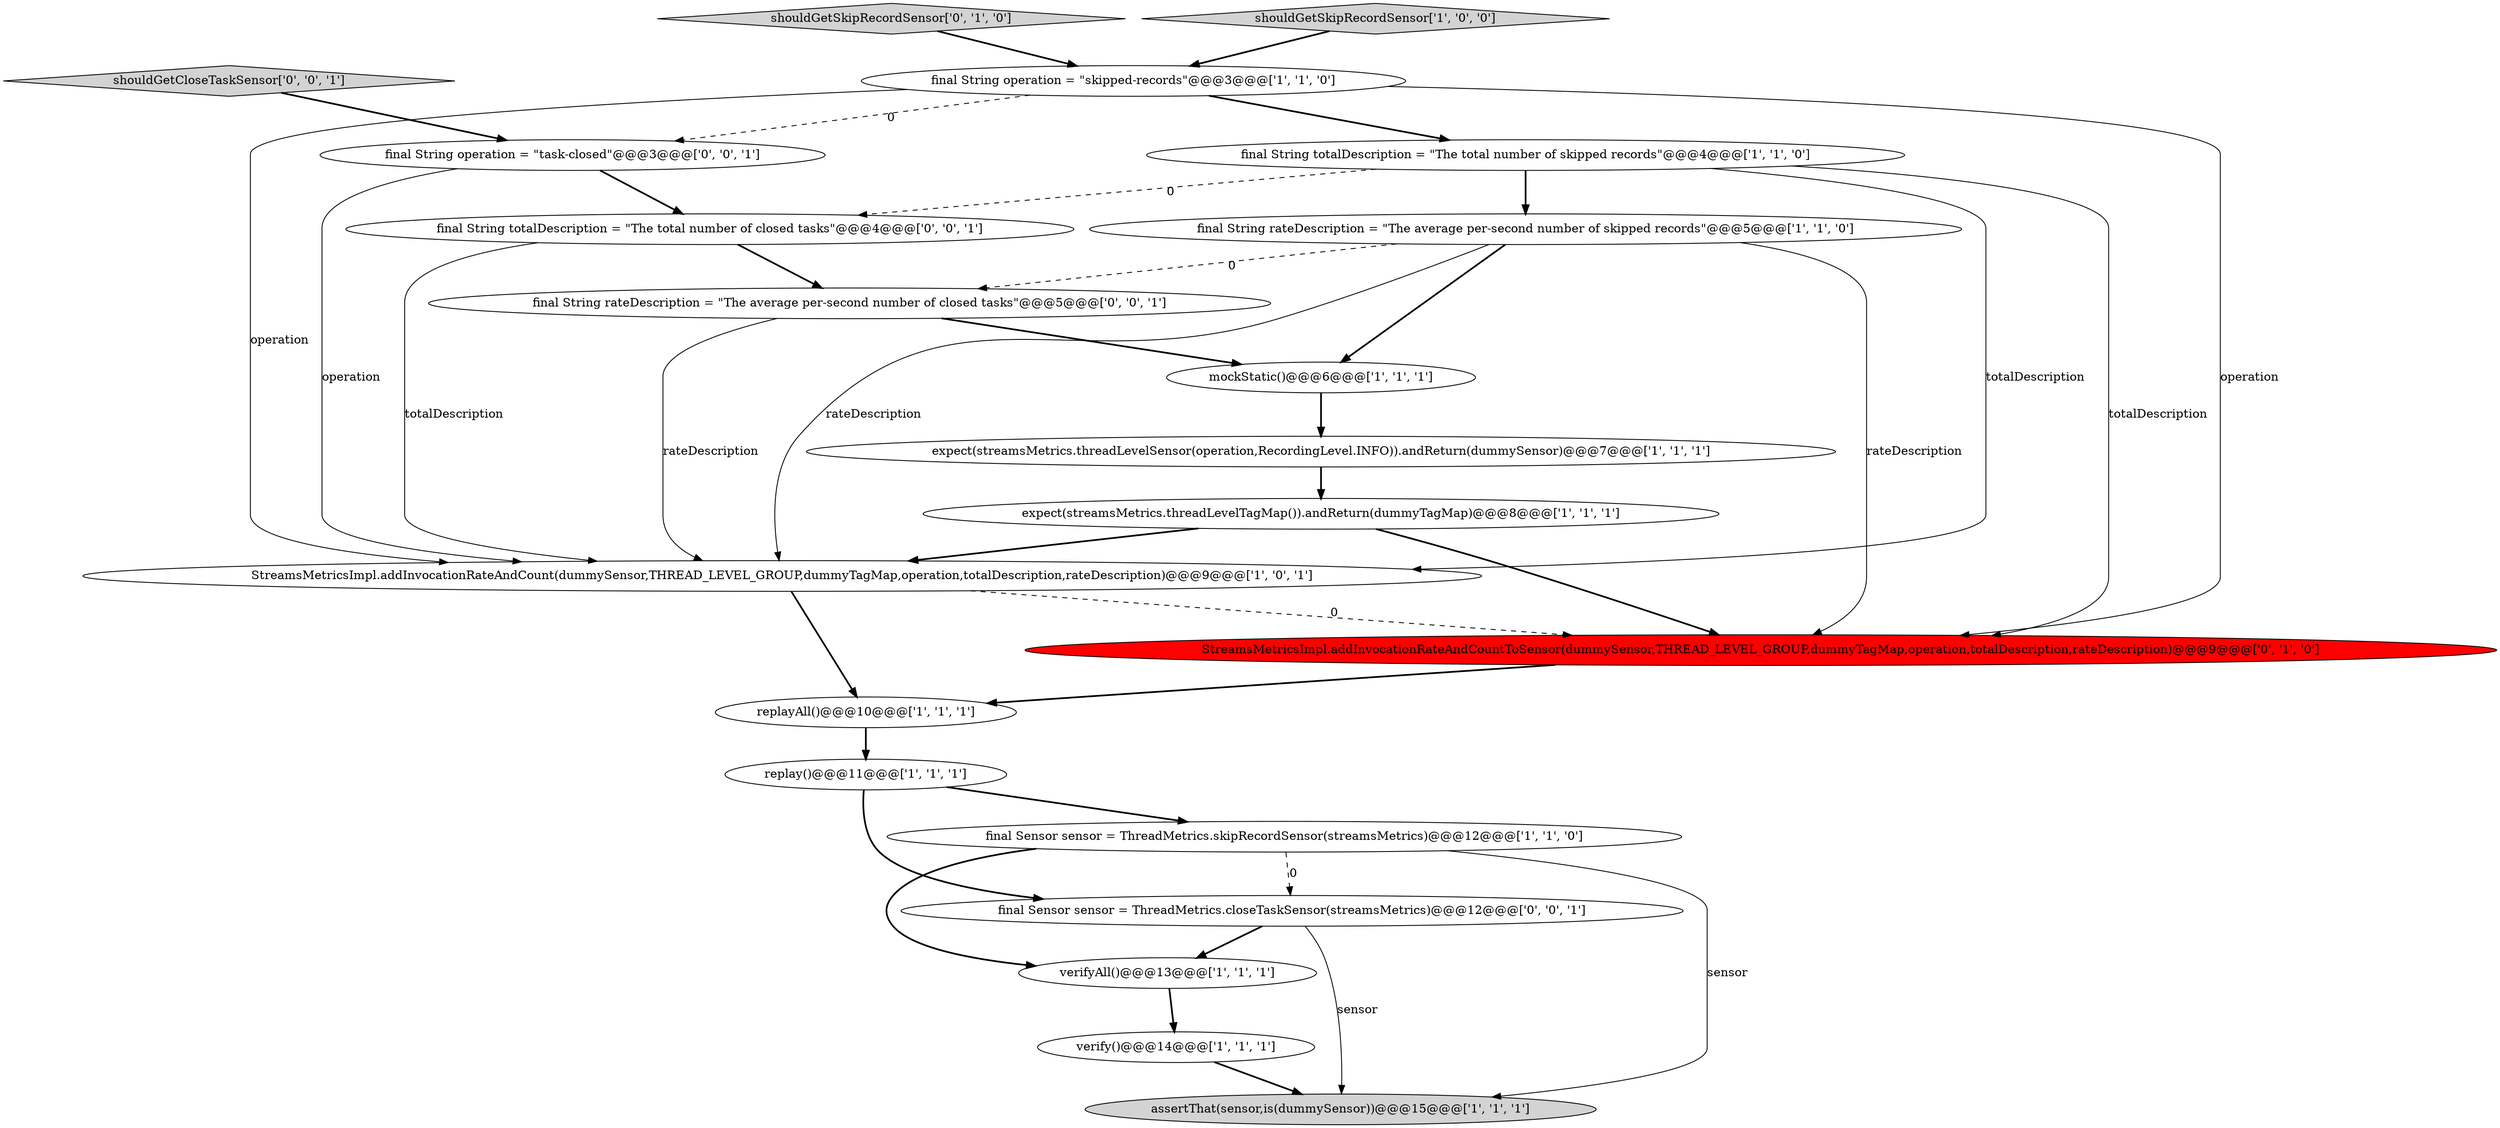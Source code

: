 digraph {
0 [style = filled, label = "final String rateDescription = \"The average per-second number of skipped records\"@@@5@@@['1', '1', '0']", fillcolor = white, shape = ellipse image = "AAA0AAABBB1BBB"];
2 [style = filled, label = "expect(streamsMetrics.threadLevelSensor(operation,RecordingLevel.INFO)).andReturn(dummySensor)@@@7@@@['1', '1', '1']", fillcolor = white, shape = ellipse image = "AAA0AAABBB1BBB"];
5 [style = filled, label = "final Sensor sensor = ThreadMetrics.skipRecordSensor(streamsMetrics)@@@12@@@['1', '1', '0']", fillcolor = white, shape = ellipse image = "AAA0AAABBB1BBB"];
20 [style = filled, label = "final String operation = \"task-closed\"@@@3@@@['0', '0', '1']", fillcolor = white, shape = ellipse image = "AAA0AAABBB3BBB"];
16 [style = filled, label = "shouldGetCloseTaskSensor['0', '0', '1']", fillcolor = lightgray, shape = diamond image = "AAA0AAABBB3BBB"];
6 [style = filled, label = "final String totalDescription = \"The total number of skipped records\"@@@4@@@['1', '1', '0']", fillcolor = white, shape = ellipse image = "AAA0AAABBB1BBB"];
14 [style = filled, label = "shouldGetSkipRecordSensor['0', '1', '0']", fillcolor = lightgray, shape = diamond image = "AAA0AAABBB2BBB"];
7 [style = filled, label = "mockStatic()@@@6@@@['1', '1', '1']", fillcolor = white, shape = ellipse image = "AAA0AAABBB1BBB"];
12 [style = filled, label = "replayAll()@@@10@@@['1', '1', '1']", fillcolor = white, shape = ellipse image = "AAA0AAABBB1BBB"];
8 [style = filled, label = "replay()@@@11@@@['1', '1', '1']", fillcolor = white, shape = ellipse image = "AAA0AAABBB1BBB"];
13 [style = filled, label = "verifyAll()@@@13@@@['1', '1', '1']", fillcolor = white, shape = ellipse image = "AAA0AAABBB1BBB"];
1 [style = filled, label = "final String operation = \"skipped-records\"@@@3@@@['1', '1', '0']", fillcolor = white, shape = ellipse image = "AAA0AAABBB1BBB"];
10 [style = filled, label = "expect(streamsMetrics.threadLevelTagMap()).andReturn(dummyTagMap)@@@8@@@['1', '1', '1']", fillcolor = white, shape = ellipse image = "AAA0AAABBB1BBB"];
17 [style = filled, label = "final String rateDescription = \"The average per-second number of closed tasks\"@@@5@@@['0', '0', '1']", fillcolor = white, shape = ellipse image = "AAA0AAABBB3BBB"];
18 [style = filled, label = "final String totalDescription = \"The total number of closed tasks\"@@@4@@@['0', '0', '1']", fillcolor = white, shape = ellipse image = "AAA0AAABBB3BBB"];
11 [style = filled, label = "assertThat(sensor,is(dummySensor))@@@15@@@['1', '1', '1']", fillcolor = lightgray, shape = ellipse image = "AAA0AAABBB1BBB"];
9 [style = filled, label = "StreamsMetricsImpl.addInvocationRateAndCount(dummySensor,THREAD_LEVEL_GROUP,dummyTagMap,operation,totalDescription,rateDescription)@@@9@@@['1', '0', '1']", fillcolor = white, shape = ellipse image = "AAA0AAABBB1BBB"];
15 [style = filled, label = "StreamsMetricsImpl.addInvocationRateAndCountToSensor(dummySensor,THREAD_LEVEL_GROUP,dummyTagMap,operation,totalDescription,rateDescription)@@@9@@@['0', '1', '0']", fillcolor = red, shape = ellipse image = "AAA1AAABBB2BBB"];
19 [style = filled, label = "final Sensor sensor = ThreadMetrics.closeTaskSensor(streamsMetrics)@@@12@@@['0', '0', '1']", fillcolor = white, shape = ellipse image = "AAA0AAABBB3BBB"];
3 [style = filled, label = "shouldGetSkipRecordSensor['1', '0', '0']", fillcolor = lightgray, shape = diamond image = "AAA0AAABBB1BBB"];
4 [style = filled, label = "verify()@@@14@@@['1', '1', '1']", fillcolor = white, shape = ellipse image = "AAA0AAABBB1BBB"];
6->15 [style = solid, label="totalDescription"];
10->15 [style = bold, label=""];
3->1 [style = bold, label=""];
8->19 [style = bold, label=""];
18->17 [style = bold, label=""];
6->0 [style = bold, label=""];
0->15 [style = solid, label="rateDescription"];
2->10 [style = bold, label=""];
18->9 [style = solid, label="totalDescription"];
19->11 [style = solid, label="sensor"];
0->17 [style = dashed, label="0"];
14->1 [style = bold, label=""];
6->9 [style = solid, label="totalDescription"];
0->7 [style = bold, label=""];
6->18 [style = dashed, label="0"];
1->20 [style = dashed, label="0"];
17->7 [style = bold, label=""];
20->18 [style = bold, label=""];
1->9 [style = solid, label="operation"];
1->6 [style = bold, label=""];
19->13 [style = bold, label=""];
8->5 [style = bold, label=""];
9->15 [style = dashed, label="0"];
7->2 [style = bold, label=""];
12->8 [style = bold, label=""];
5->13 [style = bold, label=""];
0->9 [style = solid, label="rateDescription"];
5->11 [style = solid, label="sensor"];
10->9 [style = bold, label=""];
15->12 [style = bold, label=""];
9->12 [style = bold, label=""];
1->15 [style = solid, label="operation"];
20->9 [style = solid, label="operation"];
4->11 [style = bold, label=""];
16->20 [style = bold, label=""];
5->19 [style = dashed, label="0"];
17->9 [style = solid, label="rateDescription"];
13->4 [style = bold, label=""];
}
